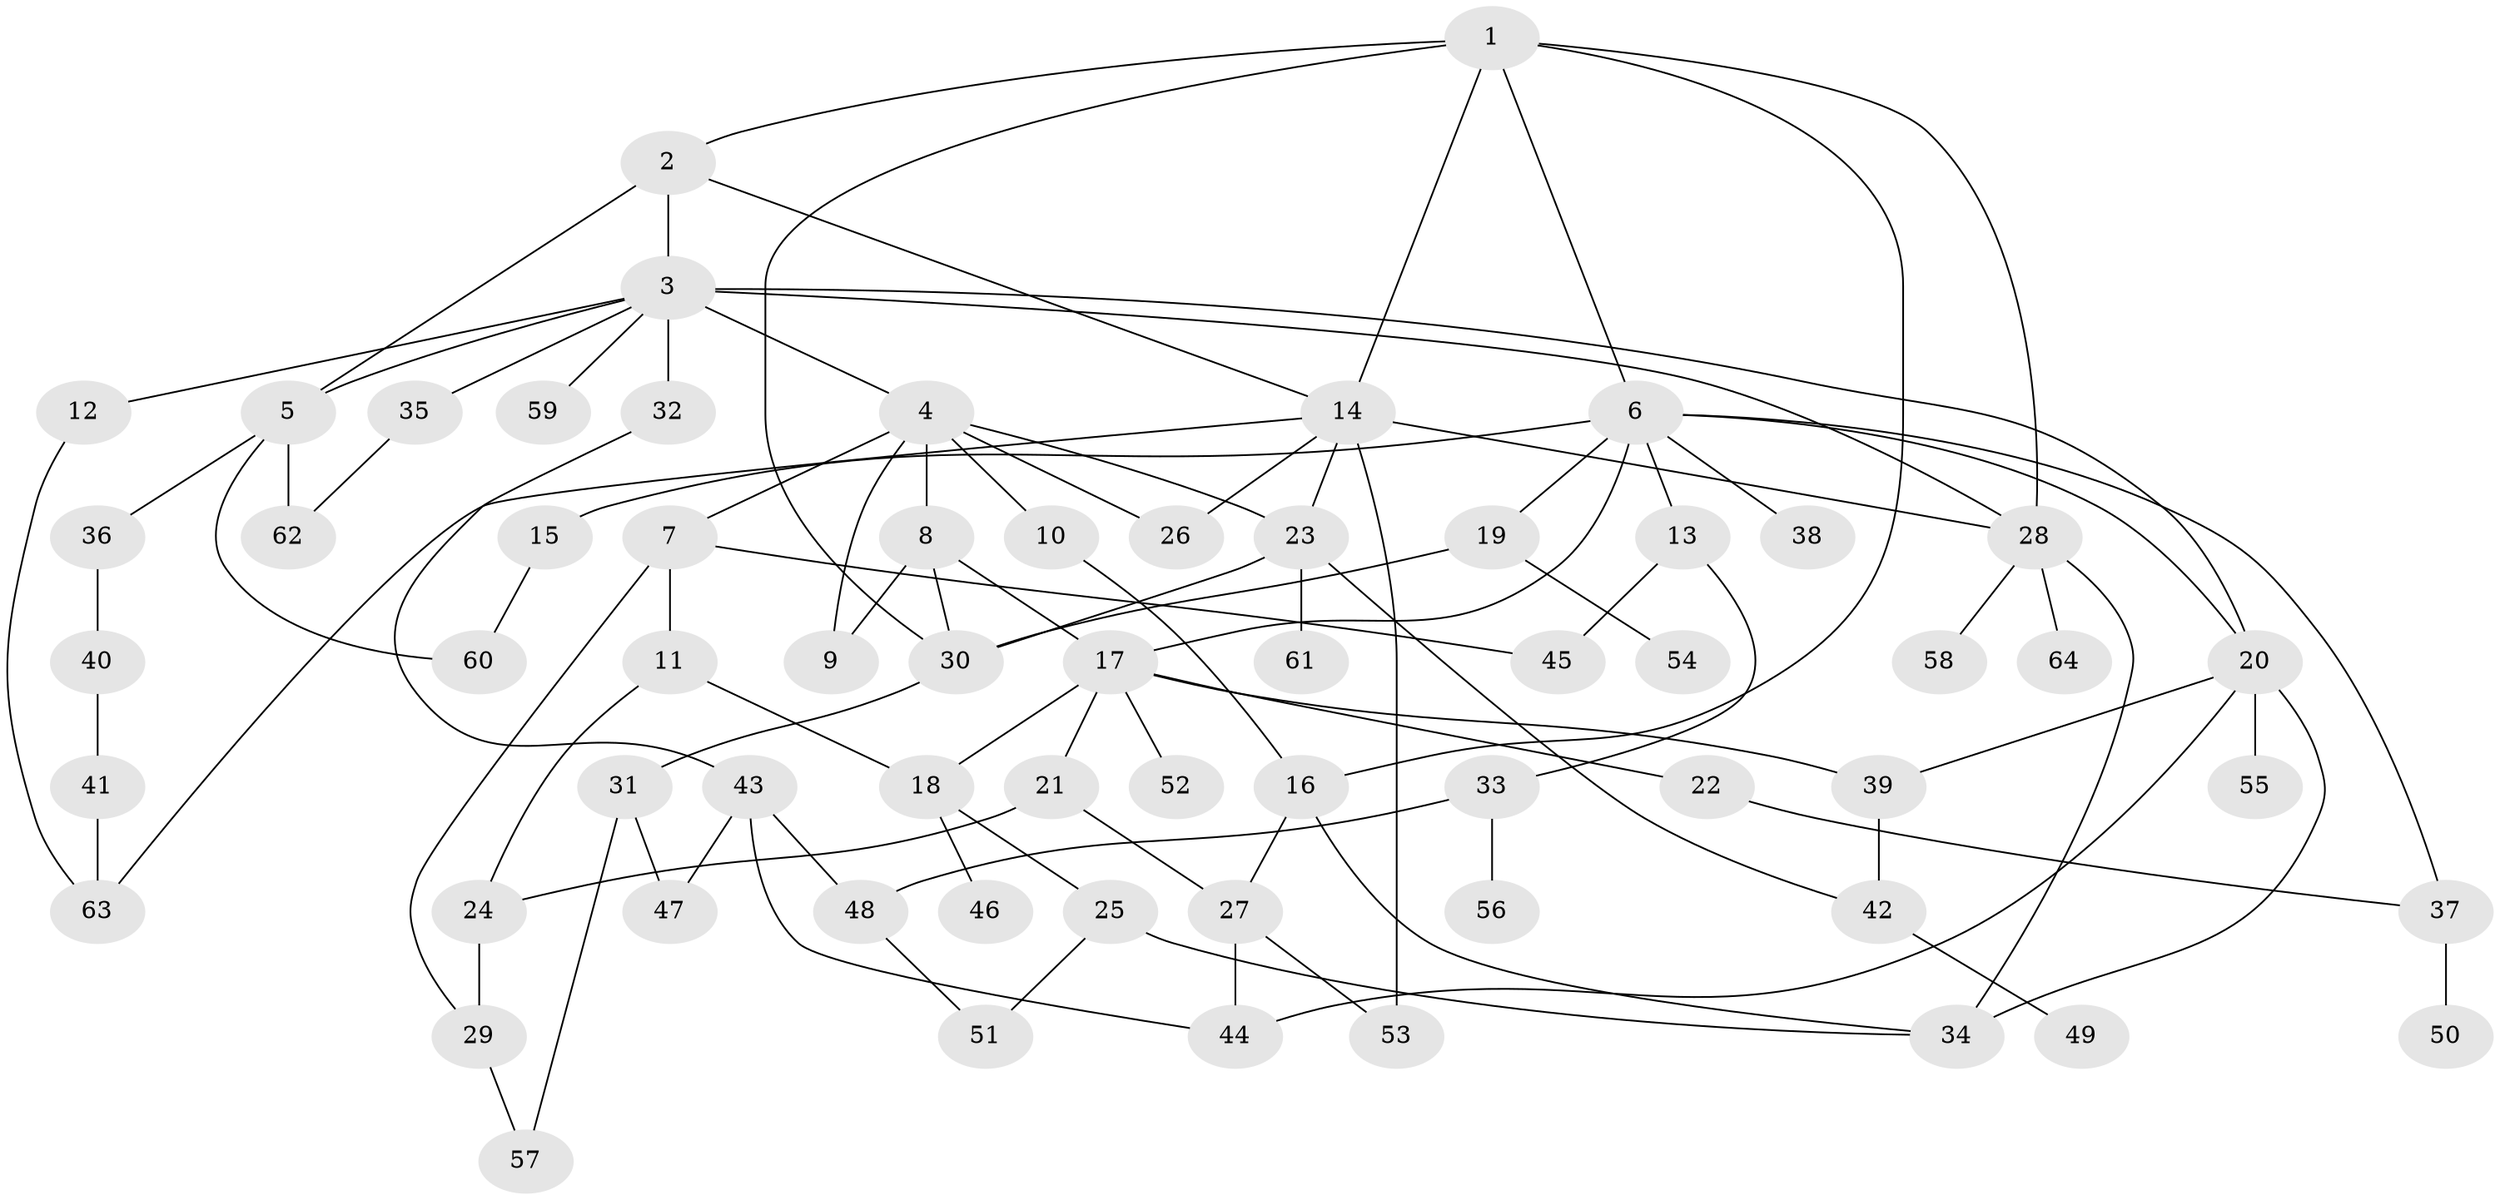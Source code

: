 // original degree distribution, {7: 0.031496062992125984, 5: 0.09448818897637795, 4: 0.06299212598425197, 9: 0.007874015748031496, 2: 0.3228346456692913, 3: 0.23622047244094488, 1: 0.2440944881889764}
// Generated by graph-tools (version 1.1) at 2025/34/03/09/25 02:34:05]
// undirected, 64 vertices, 98 edges
graph export_dot {
graph [start="1"]
  node [color=gray90,style=filled];
  1;
  2;
  3;
  4;
  5;
  6;
  7;
  8;
  9;
  10;
  11;
  12;
  13;
  14;
  15;
  16;
  17;
  18;
  19;
  20;
  21;
  22;
  23;
  24;
  25;
  26;
  27;
  28;
  29;
  30;
  31;
  32;
  33;
  34;
  35;
  36;
  37;
  38;
  39;
  40;
  41;
  42;
  43;
  44;
  45;
  46;
  47;
  48;
  49;
  50;
  51;
  52;
  53;
  54;
  55;
  56;
  57;
  58;
  59;
  60;
  61;
  62;
  63;
  64;
  1 -- 2 [weight=1.0];
  1 -- 6 [weight=1.0];
  1 -- 14 [weight=1.0];
  1 -- 16 [weight=1.0];
  1 -- 28 [weight=1.0];
  1 -- 30 [weight=1.0];
  2 -- 3 [weight=2.0];
  2 -- 5 [weight=1.0];
  2 -- 14 [weight=1.0];
  3 -- 4 [weight=1.0];
  3 -- 5 [weight=1.0];
  3 -- 12 [weight=1.0];
  3 -- 20 [weight=1.0];
  3 -- 28 [weight=1.0];
  3 -- 32 [weight=1.0];
  3 -- 35 [weight=1.0];
  3 -- 59 [weight=1.0];
  4 -- 7 [weight=1.0];
  4 -- 8 [weight=1.0];
  4 -- 9 [weight=1.0];
  4 -- 10 [weight=1.0];
  4 -- 23 [weight=1.0];
  4 -- 26 [weight=1.0];
  5 -- 36 [weight=1.0];
  5 -- 60 [weight=1.0];
  5 -- 62 [weight=1.0];
  6 -- 13 [weight=1.0];
  6 -- 15 [weight=1.0];
  6 -- 17 [weight=1.0];
  6 -- 19 [weight=1.0];
  6 -- 20 [weight=1.0];
  6 -- 37 [weight=1.0];
  6 -- 38 [weight=1.0];
  7 -- 11 [weight=1.0];
  7 -- 29 [weight=1.0];
  7 -- 45 [weight=1.0];
  8 -- 9 [weight=1.0];
  8 -- 17 [weight=1.0];
  8 -- 30 [weight=1.0];
  10 -- 16 [weight=1.0];
  11 -- 18 [weight=1.0];
  11 -- 24 [weight=1.0];
  12 -- 63 [weight=1.0];
  13 -- 33 [weight=1.0];
  13 -- 45 [weight=1.0];
  14 -- 23 [weight=1.0];
  14 -- 26 [weight=1.0];
  14 -- 28 [weight=1.0];
  14 -- 53 [weight=2.0];
  14 -- 63 [weight=1.0];
  15 -- 60 [weight=1.0];
  16 -- 27 [weight=1.0];
  16 -- 34 [weight=1.0];
  17 -- 18 [weight=1.0];
  17 -- 21 [weight=1.0];
  17 -- 22 [weight=1.0];
  17 -- 39 [weight=1.0];
  17 -- 52 [weight=1.0];
  18 -- 25 [weight=1.0];
  18 -- 46 [weight=2.0];
  19 -- 30 [weight=1.0];
  19 -- 54 [weight=1.0];
  20 -- 34 [weight=1.0];
  20 -- 39 [weight=1.0];
  20 -- 44 [weight=1.0];
  20 -- 55 [weight=1.0];
  21 -- 24 [weight=1.0];
  21 -- 27 [weight=1.0];
  22 -- 37 [weight=1.0];
  23 -- 30 [weight=1.0];
  23 -- 42 [weight=1.0];
  23 -- 61 [weight=1.0];
  24 -- 29 [weight=1.0];
  25 -- 34 [weight=1.0];
  25 -- 51 [weight=1.0];
  27 -- 44 [weight=1.0];
  27 -- 53 [weight=1.0];
  28 -- 34 [weight=2.0];
  28 -- 58 [weight=1.0];
  28 -- 64 [weight=1.0];
  29 -- 57 [weight=1.0];
  30 -- 31 [weight=1.0];
  31 -- 47 [weight=1.0];
  31 -- 57 [weight=1.0];
  32 -- 43 [weight=1.0];
  33 -- 48 [weight=2.0];
  33 -- 56 [weight=1.0];
  35 -- 62 [weight=1.0];
  36 -- 40 [weight=1.0];
  37 -- 50 [weight=3.0];
  39 -- 42 [weight=1.0];
  40 -- 41 [weight=1.0];
  41 -- 63 [weight=1.0];
  42 -- 49 [weight=1.0];
  43 -- 44 [weight=1.0];
  43 -- 47 [weight=2.0];
  43 -- 48 [weight=1.0];
  48 -- 51 [weight=1.0];
}
